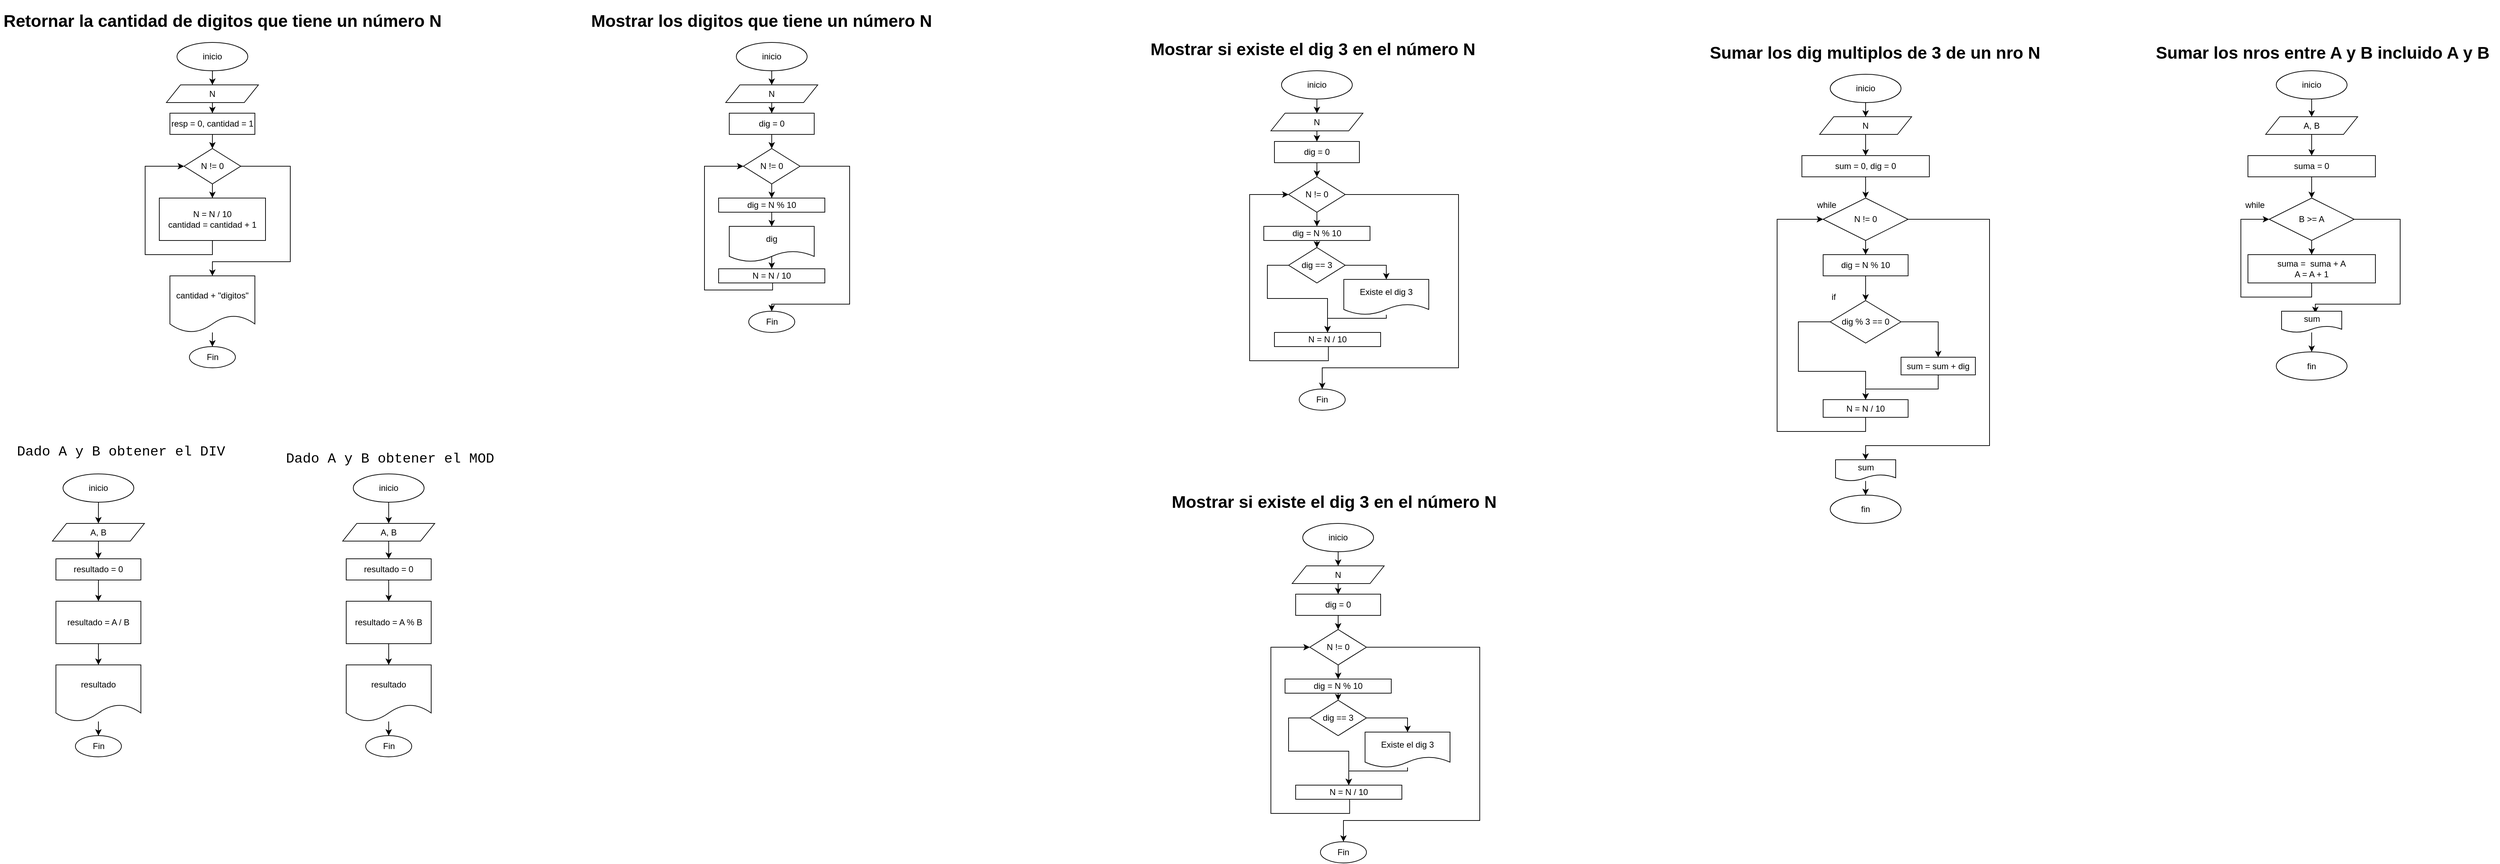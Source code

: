 <mxfile version="21.2.8" type="device">
  <diagram id="C5RBs43oDa-KdzZeNtuy" name="Page-1">
    <mxGraphModel dx="825" dy="472" grid="1" gridSize="10" guides="1" tooltips="1" connect="1" arrows="1" fold="1" page="1" pageScale="1" pageWidth="827" pageHeight="1169" math="0" shadow="0">
      <root>
        <mxCell id="WIyWlLk6GJQsqaUBKTNV-0" />
        <mxCell id="WIyWlLk6GJQsqaUBKTNV-1" parent="WIyWlLk6GJQsqaUBKTNV-0" />
        <mxCell id="mmg1BIXBUhttBEBEEIAe-1" value="&lt;h1&gt;Retornar la cantidad de digitos que tiene un número N&lt;/h1&gt;" style="text;html=1;strokeColor=none;fillColor=none;spacing=5;spacingTop=-20;whiteSpace=wrap;overflow=hidden;rounded=0;" parent="WIyWlLk6GJQsqaUBKTNV-1" vertex="1">
          <mxGeometry x="50" y="30" width="650" height="50" as="geometry" />
        </mxCell>
        <mxCell id="mmg1BIXBUhttBEBEEIAe-2" value="&lt;h1&gt;&lt;div style=&quot;background-color: rgb(255, 255, 255); font-family: Consolas, &amp;quot;Courier New&amp;quot;, monospace; font-weight: normal; font-size: 19.6px; line-height: 26px;&quot;&gt;Dado A y B obtener el DIV&lt;/div&gt;&lt;/h1&gt;" style="text;html=1;strokeColor=none;fillColor=none;spacing=5;spacingTop=-20;whiteSpace=wrap;overflow=hidden;rounded=0;" parent="WIyWlLk6GJQsqaUBKTNV-1" vertex="1">
          <mxGeometry x="69" y="640" width="310" height="40" as="geometry" />
        </mxCell>
        <mxCell id="mmg1BIXBUhttBEBEEIAe-3" value="&lt;h1&gt;&lt;div style=&quot;background-color: rgb(255, 255, 255); font-family: Consolas, &amp;quot;Courier New&amp;quot;, monospace; font-weight: normal; font-size: 19.6px; line-height: 26px;&quot;&gt;Dado A y B obtener el MOD&lt;/div&gt;&lt;/h1&gt;" style="text;html=1;strokeColor=none;fillColor=none;spacing=5;spacingTop=-20;whiteSpace=wrap;overflow=hidden;rounded=0;" parent="WIyWlLk6GJQsqaUBKTNV-1" vertex="1">
          <mxGeometry x="449" y="650" width="310" height="40" as="geometry" />
        </mxCell>
        <mxCell id="mmg1BIXBUhttBEBEEIAe-9" style="edgeStyle=orthogonalEdgeStyle;rounded=0;orthogonalLoop=1;jettySize=auto;html=1;entryX=0.5;entryY=0;entryDx=0;entryDy=0;" parent="WIyWlLk6GJQsqaUBKTNV-1" source="mmg1BIXBUhttBEBEEIAe-4" target="mmg1BIXBUhttBEBEEIAe-6" edge="1">
          <mxGeometry relative="1" as="geometry" />
        </mxCell>
        <mxCell id="mmg1BIXBUhttBEBEEIAe-4" value="inicio" style="ellipse;whiteSpace=wrap;html=1;" parent="WIyWlLk6GJQsqaUBKTNV-1" vertex="1">
          <mxGeometry x="139" y="690" width="100" height="40" as="geometry" />
        </mxCell>
        <mxCell id="mmg1BIXBUhttBEBEEIAe-10" style="edgeStyle=orthogonalEdgeStyle;rounded=0;orthogonalLoop=1;jettySize=auto;html=1;" parent="WIyWlLk6GJQsqaUBKTNV-1" source="mmg1BIXBUhttBEBEEIAe-5" target="mmg1BIXBUhttBEBEEIAe-7" edge="1">
          <mxGeometry relative="1" as="geometry" />
        </mxCell>
        <mxCell id="mmg1BIXBUhttBEBEEIAe-5" value="inicio" style="ellipse;whiteSpace=wrap;html=1;" parent="WIyWlLk6GJQsqaUBKTNV-1" vertex="1">
          <mxGeometry x="549" y="690" width="100" height="40" as="geometry" />
        </mxCell>
        <mxCell id="mmg1BIXBUhttBEBEEIAe-14" style="edgeStyle=orthogonalEdgeStyle;rounded=0;orthogonalLoop=1;jettySize=auto;html=1;" parent="WIyWlLk6GJQsqaUBKTNV-1" source="mmg1BIXBUhttBEBEEIAe-6" target="mmg1BIXBUhttBEBEEIAe-11" edge="1">
          <mxGeometry relative="1" as="geometry" />
        </mxCell>
        <mxCell id="mmg1BIXBUhttBEBEEIAe-6" value="A, B" style="shape=parallelogram;perimeter=parallelogramPerimeter;whiteSpace=wrap;html=1;fixedSize=1;" parent="WIyWlLk6GJQsqaUBKTNV-1" vertex="1">
          <mxGeometry x="124" y="760" width="130" height="25" as="geometry" />
        </mxCell>
        <mxCell id="mmg1BIXBUhttBEBEEIAe-20" style="edgeStyle=orthogonalEdgeStyle;rounded=0;orthogonalLoop=1;jettySize=auto;html=1;" parent="WIyWlLk6GJQsqaUBKTNV-1" source="mmg1BIXBUhttBEBEEIAe-7" target="mmg1BIXBUhttBEBEEIAe-12" edge="1">
          <mxGeometry relative="1" as="geometry" />
        </mxCell>
        <mxCell id="mmg1BIXBUhttBEBEEIAe-7" value="A, B" style="shape=parallelogram;perimeter=parallelogramPerimeter;whiteSpace=wrap;html=1;fixedSize=1;" parent="WIyWlLk6GJQsqaUBKTNV-1" vertex="1">
          <mxGeometry x="534" y="760" width="130" height="25" as="geometry" />
        </mxCell>
        <mxCell id="mmg1BIXBUhttBEBEEIAe-15" style="edgeStyle=orthogonalEdgeStyle;rounded=0;orthogonalLoop=1;jettySize=auto;html=1;entryX=0.5;entryY=0;entryDx=0;entryDy=0;" parent="WIyWlLk6GJQsqaUBKTNV-1" source="mmg1BIXBUhttBEBEEIAe-11" target="mmg1BIXBUhttBEBEEIAe-13" edge="1">
          <mxGeometry relative="1" as="geometry" />
        </mxCell>
        <mxCell id="mmg1BIXBUhttBEBEEIAe-11" value="resultado = 0" style="rounded=0;whiteSpace=wrap;html=1;" parent="WIyWlLk6GJQsqaUBKTNV-1" vertex="1">
          <mxGeometry x="129" y="810" width="120" height="30" as="geometry" />
        </mxCell>
        <mxCell id="mmg1BIXBUhttBEBEEIAe-22" style="edgeStyle=orthogonalEdgeStyle;rounded=0;orthogonalLoop=1;jettySize=auto;html=1;entryX=0.5;entryY=0;entryDx=0;entryDy=0;" parent="WIyWlLk6GJQsqaUBKTNV-1" source="mmg1BIXBUhttBEBEEIAe-12" target="mmg1BIXBUhttBEBEEIAe-18" edge="1">
          <mxGeometry relative="1" as="geometry" />
        </mxCell>
        <mxCell id="mmg1BIXBUhttBEBEEIAe-12" value="resultado = 0" style="rounded=0;whiteSpace=wrap;html=1;" parent="WIyWlLk6GJQsqaUBKTNV-1" vertex="1">
          <mxGeometry x="539" y="810" width="120" height="30" as="geometry" />
        </mxCell>
        <mxCell id="mmg1BIXBUhttBEBEEIAe-17" style="edgeStyle=orthogonalEdgeStyle;rounded=0;orthogonalLoop=1;jettySize=auto;html=1;entryX=0.5;entryY=0;entryDx=0;entryDy=0;" parent="WIyWlLk6GJQsqaUBKTNV-1" source="mmg1BIXBUhttBEBEEIAe-13" target="mmg1BIXBUhttBEBEEIAe-16" edge="1">
          <mxGeometry relative="1" as="geometry" />
        </mxCell>
        <mxCell id="mmg1BIXBUhttBEBEEIAe-13" value="resultado = A / B" style="rounded=0;whiteSpace=wrap;html=1;" parent="WIyWlLk6GJQsqaUBKTNV-1" vertex="1">
          <mxGeometry x="129" y="870" width="120" height="60" as="geometry" />
        </mxCell>
        <mxCell id="mmg1BIXBUhttBEBEEIAe-25" style="edgeStyle=orthogonalEdgeStyle;rounded=0;orthogonalLoop=1;jettySize=auto;html=1;" parent="WIyWlLk6GJQsqaUBKTNV-1" source="mmg1BIXBUhttBEBEEIAe-16" target="mmg1BIXBUhttBEBEEIAe-23" edge="1">
          <mxGeometry relative="1" as="geometry" />
        </mxCell>
        <mxCell id="mmg1BIXBUhttBEBEEIAe-16" value="resultado" style="shape=document;whiteSpace=wrap;html=1;boundedLbl=1;" parent="WIyWlLk6GJQsqaUBKTNV-1" vertex="1">
          <mxGeometry x="129" y="960" width="120" height="80" as="geometry" />
        </mxCell>
        <mxCell id="mmg1BIXBUhttBEBEEIAe-21" style="edgeStyle=orthogonalEdgeStyle;rounded=0;orthogonalLoop=1;jettySize=auto;html=1;entryX=0.5;entryY=0;entryDx=0;entryDy=0;" parent="WIyWlLk6GJQsqaUBKTNV-1" source="mmg1BIXBUhttBEBEEIAe-18" target="mmg1BIXBUhttBEBEEIAe-19" edge="1">
          <mxGeometry relative="1" as="geometry" />
        </mxCell>
        <mxCell id="mmg1BIXBUhttBEBEEIAe-18" value="resultado = A % B" style="rounded=0;whiteSpace=wrap;html=1;" parent="WIyWlLk6GJQsqaUBKTNV-1" vertex="1">
          <mxGeometry x="539" y="870" width="120" height="60" as="geometry" />
        </mxCell>
        <mxCell id="mmg1BIXBUhttBEBEEIAe-26" style="edgeStyle=orthogonalEdgeStyle;rounded=0;orthogonalLoop=1;jettySize=auto;html=1;" parent="WIyWlLk6GJQsqaUBKTNV-1" source="mmg1BIXBUhttBEBEEIAe-19" target="mmg1BIXBUhttBEBEEIAe-24" edge="1">
          <mxGeometry relative="1" as="geometry" />
        </mxCell>
        <mxCell id="mmg1BIXBUhttBEBEEIAe-19" value="resultado" style="shape=document;whiteSpace=wrap;html=1;boundedLbl=1;" parent="WIyWlLk6GJQsqaUBKTNV-1" vertex="1">
          <mxGeometry x="539" y="960" width="120" height="80" as="geometry" />
        </mxCell>
        <mxCell id="mmg1BIXBUhttBEBEEIAe-23" value="Fin" style="ellipse;whiteSpace=wrap;html=1;" parent="WIyWlLk6GJQsqaUBKTNV-1" vertex="1">
          <mxGeometry x="156.5" y="1060" width="65" height="30" as="geometry" />
        </mxCell>
        <mxCell id="mmg1BIXBUhttBEBEEIAe-24" value="Fin" style="ellipse;whiteSpace=wrap;html=1;" parent="WIyWlLk6GJQsqaUBKTNV-1" vertex="1">
          <mxGeometry x="566.5" y="1060" width="65" height="30" as="geometry" />
        </mxCell>
        <mxCell id="mmg1BIXBUhttBEBEEIAe-31" style="edgeStyle=orthogonalEdgeStyle;rounded=0;orthogonalLoop=1;jettySize=auto;html=1;entryX=0.5;entryY=0;entryDx=0;entryDy=0;" parent="WIyWlLk6GJQsqaUBKTNV-1" source="mmg1BIXBUhttBEBEEIAe-28" target="mmg1BIXBUhttBEBEEIAe-29" edge="1">
          <mxGeometry relative="1" as="geometry" />
        </mxCell>
        <mxCell id="mmg1BIXBUhttBEBEEIAe-28" value="inicio" style="ellipse;whiteSpace=wrap;html=1;" parent="WIyWlLk6GJQsqaUBKTNV-1" vertex="1">
          <mxGeometry x="300" y="80" width="100" height="40" as="geometry" />
        </mxCell>
        <mxCell id="mmg1BIXBUhttBEBEEIAe-32" style="edgeStyle=orthogonalEdgeStyle;rounded=0;orthogonalLoop=1;jettySize=auto;html=1;entryX=0.5;entryY=0;entryDx=0;entryDy=0;" parent="WIyWlLk6GJQsqaUBKTNV-1" source="mmg1BIXBUhttBEBEEIAe-29" target="mmg1BIXBUhttBEBEEIAe-30" edge="1">
          <mxGeometry relative="1" as="geometry" />
        </mxCell>
        <mxCell id="mmg1BIXBUhttBEBEEIAe-29" value="N" style="shape=parallelogram;perimeter=parallelogramPerimeter;whiteSpace=wrap;html=1;fixedSize=1;" parent="WIyWlLk6GJQsqaUBKTNV-1" vertex="1">
          <mxGeometry x="285" y="140" width="130" height="25" as="geometry" />
        </mxCell>
        <mxCell id="mmg1BIXBUhttBEBEEIAe-34" style="edgeStyle=orthogonalEdgeStyle;rounded=0;orthogonalLoop=1;jettySize=auto;html=1;entryX=0.5;entryY=0;entryDx=0;entryDy=0;" parent="WIyWlLk6GJQsqaUBKTNV-1" source="mmg1BIXBUhttBEBEEIAe-30" target="mmg1BIXBUhttBEBEEIAe-33" edge="1">
          <mxGeometry relative="1" as="geometry" />
        </mxCell>
        <mxCell id="mmg1BIXBUhttBEBEEIAe-30" value="resp = 0, cantidad = 1" style="rounded=0;whiteSpace=wrap;html=1;" parent="WIyWlLk6GJQsqaUBKTNV-1" vertex="1">
          <mxGeometry x="290" y="180" width="120" height="30" as="geometry" />
        </mxCell>
        <mxCell id="mmg1BIXBUhttBEBEEIAe-36" style="edgeStyle=orthogonalEdgeStyle;rounded=0;orthogonalLoop=1;jettySize=auto;html=1;entryX=0.5;entryY=0;entryDx=0;entryDy=0;" parent="WIyWlLk6GJQsqaUBKTNV-1" source="mmg1BIXBUhttBEBEEIAe-33" target="mmg1BIXBUhttBEBEEIAe-35" edge="1">
          <mxGeometry relative="1" as="geometry" />
        </mxCell>
        <mxCell id="mmg1BIXBUhttBEBEEIAe-38" style="edgeStyle=orthogonalEdgeStyle;rounded=0;orthogonalLoop=1;jettySize=auto;html=1;entryX=0.5;entryY=0;entryDx=0;entryDy=0;" parent="WIyWlLk6GJQsqaUBKTNV-1" source="mmg1BIXBUhttBEBEEIAe-33" target="mmg1BIXBUhttBEBEEIAe-39" edge="1">
          <mxGeometry relative="1" as="geometry">
            <mxPoint x="350" y="420" as="targetPoint" />
            <Array as="points">
              <mxPoint x="460" y="255" />
              <mxPoint x="460" y="390" />
              <mxPoint x="350" y="390" />
            </Array>
          </mxGeometry>
        </mxCell>
        <mxCell id="mmg1BIXBUhttBEBEEIAe-33" value="N != 0" style="rhombus;whiteSpace=wrap;html=1;" parent="WIyWlLk6GJQsqaUBKTNV-1" vertex="1">
          <mxGeometry x="310" y="230" width="80" height="50" as="geometry" />
        </mxCell>
        <mxCell id="mmg1BIXBUhttBEBEEIAe-37" style="edgeStyle=orthogonalEdgeStyle;rounded=0;orthogonalLoop=1;jettySize=auto;html=1;entryX=0;entryY=0.5;entryDx=0;entryDy=0;" parent="WIyWlLk6GJQsqaUBKTNV-1" source="mmg1BIXBUhttBEBEEIAe-35" target="mmg1BIXBUhttBEBEEIAe-33" edge="1">
          <mxGeometry relative="1" as="geometry">
            <Array as="points">
              <mxPoint x="350" y="380" />
              <mxPoint x="255" y="380" />
              <mxPoint x="255" y="255" />
            </Array>
          </mxGeometry>
        </mxCell>
        <mxCell id="mmg1BIXBUhttBEBEEIAe-35" value="N = N / 10&lt;br&gt;cantidad = cantidad + 1" style="rounded=0;whiteSpace=wrap;html=1;" parent="WIyWlLk6GJQsqaUBKTNV-1" vertex="1">
          <mxGeometry x="275" y="300" width="150" height="60" as="geometry" />
        </mxCell>
        <mxCell id="mmg1BIXBUhttBEBEEIAe-41" style="edgeStyle=orthogonalEdgeStyle;rounded=0;orthogonalLoop=1;jettySize=auto;html=1;" parent="WIyWlLk6GJQsqaUBKTNV-1" source="mmg1BIXBUhttBEBEEIAe-39" target="mmg1BIXBUhttBEBEEIAe-40" edge="1">
          <mxGeometry relative="1" as="geometry" />
        </mxCell>
        <mxCell id="mmg1BIXBUhttBEBEEIAe-39" value="cantidad + &quot;digitos&quot;" style="shape=document;whiteSpace=wrap;html=1;boundedLbl=1;" parent="WIyWlLk6GJQsqaUBKTNV-1" vertex="1">
          <mxGeometry x="290" y="410" width="120" height="80" as="geometry" />
        </mxCell>
        <mxCell id="mmg1BIXBUhttBEBEEIAe-40" value="Fin" style="ellipse;whiteSpace=wrap;html=1;" parent="WIyWlLk6GJQsqaUBKTNV-1" vertex="1">
          <mxGeometry x="317.5" y="510" width="65" height="30" as="geometry" />
        </mxCell>
        <mxCell id="mmg1BIXBUhttBEBEEIAe-42" value="&lt;h1&gt;Mostrar los digitos que tiene un número N&lt;/h1&gt;" style="text;html=1;strokeColor=none;fillColor=none;spacing=5;spacingTop=-20;whiteSpace=wrap;overflow=hidden;rounded=0;" parent="WIyWlLk6GJQsqaUBKTNV-1" vertex="1">
          <mxGeometry x="880" y="30" width="510" height="50" as="geometry" />
        </mxCell>
        <mxCell id="mmg1BIXBUhttBEBEEIAe-43" style="edgeStyle=orthogonalEdgeStyle;rounded=0;orthogonalLoop=1;jettySize=auto;html=1;entryX=0.5;entryY=0;entryDx=0;entryDy=0;" parent="WIyWlLk6GJQsqaUBKTNV-1" source="mmg1BIXBUhttBEBEEIAe-44" target="mmg1BIXBUhttBEBEEIAe-46" edge="1">
          <mxGeometry relative="1" as="geometry" />
        </mxCell>
        <mxCell id="mmg1BIXBUhttBEBEEIAe-44" value="inicio" style="ellipse;whiteSpace=wrap;html=1;" parent="WIyWlLk6GJQsqaUBKTNV-1" vertex="1">
          <mxGeometry x="1090" y="80" width="100" height="40" as="geometry" />
        </mxCell>
        <mxCell id="mmg1BIXBUhttBEBEEIAe-45" style="edgeStyle=orthogonalEdgeStyle;rounded=0;orthogonalLoop=1;jettySize=auto;html=1;entryX=0.5;entryY=0;entryDx=0;entryDy=0;" parent="WIyWlLk6GJQsqaUBKTNV-1" source="mmg1BIXBUhttBEBEEIAe-46" target="mmg1BIXBUhttBEBEEIAe-48" edge="1">
          <mxGeometry relative="1" as="geometry" />
        </mxCell>
        <mxCell id="mmg1BIXBUhttBEBEEIAe-46" value="N" style="shape=parallelogram;perimeter=parallelogramPerimeter;whiteSpace=wrap;html=1;fixedSize=1;" parent="WIyWlLk6GJQsqaUBKTNV-1" vertex="1">
          <mxGeometry x="1075" y="140" width="130" height="25" as="geometry" />
        </mxCell>
        <mxCell id="mmg1BIXBUhttBEBEEIAe-47" style="edgeStyle=orthogonalEdgeStyle;rounded=0;orthogonalLoop=1;jettySize=auto;html=1;entryX=0.5;entryY=0;entryDx=0;entryDy=0;" parent="WIyWlLk6GJQsqaUBKTNV-1" source="mmg1BIXBUhttBEBEEIAe-48" target="mmg1BIXBUhttBEBEEIAe-51" edge="1">
          <mxGeometry relative="1" as="geometry" />
        </mxCell>
        <mxCell id="mmg1BIXBUhttBEBEEIAe-48" value="dig = 0" style="rounded=0;whiteSpace=wrap;html=1;" parent="WIyWlLk6GJQsqaUBKTNV-1" vertex="1">
          <mxGeometry x="1080" y="180" width="120" height="30" as="geometry" />
        </mxCell>
        <mxCell id="mmg1BIXBUhttBEBEEIAe-49" style="edgeStyle=orthogonalEdgeStyle;rounded=0;orthogonalLoop=1;jettySize=auto;html=1;entryX=0.5;entryY=0;entryDx=0;entryDy=0;" parent="WIyWlLk6GJQsqaUBKTNV-1" source="mmg1BIXBUhttBEBEEIAe-51" target="mmg1BIXBUhttBEBEEIAe-53" edge="1">
          <mxGeometry relative="1" as="geometry" />
        </mxCell>
        <mxCell id="mmg1BIXBUhttBEBEEIAe-50" style="edgeStyle=orthogonalEdgeStyle;rounded=0;orthogonalLoop=1;jettySize=auto;html=1;entryX=0.5;entryY=0;entryDx=0;entryDy=0;exitX=1;exitY=0.5;exitDx=0;exitDy=0;" parent="WIyWlLk6GJQsqaUBKTNV-1" source="mmg1BIXBUhttBEBEEIAe-51" target="mmg1BIXBUhttBEBEEIAe-56" edge="1">
          <mxGeometry relative="1" as="geometry">
            <mxPoint x="1140" y="420" as="targetPoint" />
            <Array as="points">
              <mxPoint x="1250" y="255" />
              <mxPoint x="1250" y="450" />
              <mxPoint x="1140" y="450" />
              <mxPoint x="1140" y="460" />
            </Array>
          </mxGeometry>
        </mxCell>
        <mxCell id="mmg1BIXBUhttBEBEEIAe-51" value="N != 0" style="rhombus;whiteSpace=wrap;html=1;" parent="WIyWlLk6GJQsqaUBKTNV-1" vertex="1">
          <mxGeometry x="1100" y="230" width="80" height="50" as="geometry" />
        </mxCell>
        <mxCell id="mmg1BIXBUhttBEBEEIAe-52" style="edgeStyle=orthogonalEdgeStyle;rounded=0;orthogonalLoop=1;jettySize=auto;html=1;entryX=0;entryY=0.5;entryDx=0;entryDy=0;exitX=0.508;exitY=0.835;exitDx=0;exitDy=0;exitPerimeter=0;" parent="WIyWlLk6GJQsqaUBKTNV-1" source="mmg1BIXBUhttBEBEEIAe-59" target="mmg1BIXBUhttBEBEEIAe-51" edge="1">
          <mxGeometry relative="1" as="geometry">
            <Array as="points">
              <mxPoint x="1141" y="430" />
              <mxPoint x="1045" y="430" />
              <mxPoint x="1045" y="255" />
            </Array>
          </mxGeometry>
        </mxCell>
        <mxCell id="mmg1BIXBUhttBEBEEIAe-58" style="edgeStyle=orthogonalEdgeStyle;rounded=0;orthogonalLoop=1;jettySize=auto;html=1;entryX=0.5;entryY=0;entryDx=0;entryDy=0;" parent="WIyWlLk6GJQsqaUBKTNV-1" source="mmg1BIXBUhttBEBEEIAe-53" target="mmg1BIXBUhttBEBEEIAe-55" edge="1">
          <mxGeometry relative="1" as="geometry" />
        </mxCell>
        <mxCell id="mmg1BIXBUhttBEBEEIAe-53" value="dig = N % 10" style="rounded=0;whiteSpace=wrap;html=1;" parent="WIyWlLk6GJQsqaUBKTNV-1" vertex="1">
          <mxGeometry x="1065" y="300" width="150" height="20" as="geometry" />
        </mxCell>
        <mxCell id="mmg1BIXBUhttBEBEEIAe-56" value="Fin" style="ellipse;whiteSpace=wrap;html=1;" parent="WIyWlLk6GJQsqaUBKTNV-1" vertex="1">
          <mxGeometry x="1107.5" y="460" width="65" height="30" as="geometry" />
        </mxCell>
        <mxCell id="mmg1BIXBUhttBEBEEIAe-61" style="edgeStyle=orthogonalEdgeStyle;rounded=0;orthogonalLoop=1;jettySize=auto;html=1;" parent="WIyWlLk6GJQsqaUBKTNV-1" source="mmg1BIXBUhttBEBEEIAe-55" target="mmg1BIXBUhttBEBEEIAe-59" edge="1">
          <mxGeometry relative="1" as="geometry" />
        </mxCell>
        <mxCell id="mmg1BIXBUhttBEBEEIAe-55" value="dig" style="shape=document;whiteSpace=wrap;html=1;boundedLbl=1;" parent="WIyWlLk6GJQsqaUBKTNV-1" vertex="1">
          <mxGeometry x="1080" y="340" width="120" height="50" as="geometry" />
        </mxCell>
        <mxCell id="mmg1BIXBUhttBEBEEIAe-59" value="N = N / 10" style="rounded=0;whiteSpace=wrap;html=1;" parent="WIyWlLk6GJQsqaUBKTNV-1" vertex="1">
          <mxGeometry x="1065" y="400" width="150" height="20" as="geometry" />
        </mxCell>
        <mxCell id="mmg1BIXBUhttBEBEEIAe-62" value="&lt;h1&gt;Mostrar si existe el dig 3 en el número N&lt;/h1&gt;" style="text;html=1;strokeColor=none;fillColor=none;spacing=5;spacingTop=-20;whiteSpace=wrap;overflow=hidden;rounded=0;" parent="WIyWlLk6GJQsqaUBKTNV-1" vertex="1">
          <mxGeometry x="1670" y="70" width="510" height="50" as="geometry" />
        </mxCell>
        <mxCell id="mmg1BIXBUhttBEBEEIAe-63" style="edgeStyle=orthogonalEdgeStyle;rounded=0;orthogonalLoop=1;jettySize=auto;html=1;entryX=0.5;entryY=0;entryDx=0;entryDy=0;" parent="WIyWlLk6GJQsqaUBKTNV-1" source="mmg1BIXBUhttBEBEEIAe-64" target="mmg1BIXBUhttBEBEEIAe-66" edge="1">
          <mxGeometry relative="1" as="geometry" />
        </mxCell>
        <mxCell id="mmg1BIXBUhttBEBEEIAe-64" value="inicio" style="ellipse;whiteSpace=wrap;html=1;" parent="WIyWlLk6GJQsqaUBKTNV-1" vertex="1">
          <mxGeometry x="1860" y="120" width="100" height="40" as="geometry" />
        </mxCell>
        <mxCell id="mmg1BIXBUhttBEBEEIAe-65" style="edgeStyle=orthogonalEdgeStyle;rounded=0;orthogonalLoop=1;jettySize=auto;html=1;entryX=0.5;entryY=0;entryDx=0;entryDy=0;" parent="WIyWlLk6GJQsqaUBKTNV-1" source="mmg1BIXBUhttBEBEEIAe-66" target="mmg1BIXBUhttBEBEEIAe-68" edge="1">
          <mxGeometry relative="1" as="geometry" />
        </mxCell>
        <mxCell id="mmg1BIXBUhttBEBEEIAe-66" value="N" style="shape=parallelogram;perimeter=parallelogramPerimeter;whiteSpace=wrap;html=1;fixedSize=1;" parent="WIyWlLk6GJQsqaUBKTNV-1" vertex="1">
          <mxGeometry x="1845" y="180" width="130" height="25" as="geometry" />
        </mxCell>
        <mxCell id="mmg1BIXBUhttBEBEEIAe-67" style="edgeStyle=orthogonalEdgeStyle;rounded=0;orthogonalLoop=1;jettySize=auto;html=1;entryX=0.5;entryY=0;entryDx=0;entryDy=0;" parent="WIyWlLk6GJQsqaUBKTNV-1" source="mmg1BIXBUhttBEBEEIAe-68" target="mmg1BIXBUhttBEBEEIAe-71" edge="1">
          <mxGeometry relative="1" as="geometry" />
        </mxCell>
        <mxCell id="mmg1BIXBUhttBEBEEIAe-68" value="dig = 0" style="rounded=0;whiteSpace=wrap;html=1;" parent="WIyWlLk6GJQsqaUBKTNV-1" vertex="1">
          <mxGeometry x="1850" y="220" width="120" height="30" as="geometry" />
        </mxCell>
        <mxCell id="mmg1BIXBUhttBEBEEIAe-69" style="edgeStyle=orthogonalEdgeStyle;rounded=0;orthogonalLoop=1;jettySize=auto;html=1;entryX=0.5;entryY=0;entryDx=0;entryDy=0;" parent="WIyWlLk6GJQsqaUBKTNV-1" source="mmg1BIXBUhttBEBEEIAe-71" target="mmg1BIXBUhttBEBEEIAe-74" edge="1">
          <mxGeometry relative="1" as="geometry" />
        </mxCell>
        <mxCell id="mmg1BIXBUhttBEBEEIAe-70" style="edgeStyle=orthogonalEdgeStyle;rounded=0;orthogonalLoop=1;jettySize=auto;html=1;entryX=0.5;entryY=0;entryDx=0;entryDy=0;exitX=1;exitY=0.5;exitDx=0;exitDy=0;" parent="WIyWlLk6GJQsqaUBKTNV-1" source="mmg1BIXBUhttBEBEEIAe-71" target="mmg1BIXBUhttBEBEEIAe-75" edge="1">
          <mxGeometry relative="1" as="geometry">
            <mxPoint x="1910" y="460" as="targetPoint" />
            <Array as="points">
              <mxPoint x="2110" y="295" />
              <mxPoint x="2110" y="540" />
              <mxPoint x="1918" y="540" />
            </Array>
          </mxGeometry>
        </mxCell>
        <mxCell id="mmg1BIXBUhttBEBEEIAe-71" value="N != 0" style="rhombus;whiteSpace=wrap;html=1;" parent="WIyWlLk6GJQsqaUBKTNV-1" vertex="1">
          <mxGeometry x="1870" y="270" width="80" height="50" as="geometry" />
        </mxCell>
        <mxCell id="mmg1BIXBUhttBEBEEIAe-72" style="edgeStyle=orthogonalEdgeStyle;rounded=0;orthogonalLoop=1;jettySize=auto;html=1;entryX=0;entryY=0.5;entryDx=0;entryDy=0;exitX=0.508;exitY=0.835;exitDx=0;exitDy=0;exitPerimeter=0;" parent="WIyWlLk6GJQsqaUBKTNV-1" source="mmg1BIXBUhttBEBEEIAe-78" target="mmg1BIXBUhttBEBEEIAe-71" edge="1">
          <mxGeometry relative="1" as="geometry">
            <Array as="points">
              <mxPoint x="1926" y="530" />
              <mxPoint x="1815" y="530" />
              <mxPoint x="1815" y="295" />
            </Array>
          </mxGeometry>
        </mxCell>
        <mxCell id="mmg1BIXBUhttBEBEEIAe-83" style="edgeStyle=orthogonalEdgeStyle;rounded=0;orthogonalLoop=1;jettySize=auto;html=1;" parent="WIyWlLk6GJQsqaUBKTNV-1" source="mmg1BIXBUhttBEBEEIAe-74" target="mmg1BIXBUhttBEBEEIAe-79" edge="1">
          <mxGeometry relative="1" as="geometry" />
        </mxCell>
        <mxCell id="mmg1BIXBUhttBEBEEIAe-74" value="dig = N % 10" style="rounded=0;whiteSpace=wrap;html=1;" parent="WIyWlLk6GJQsqaUBKTNV-1" vertex="1">
          <mxGeometry x="1835" y="340" width="150" height="20" as="geometry" />
        </mxCell>
        <mxCell id="mmg1BIXBUhttBEBEEIAe-75" value="Fin" style="ellipse;whiteSpace=wrap;html=1;" parent="WIyWlLk6GJQsqaUBKTNV-1" vertex="1">
          <mxGeometry x="1885" y="570" width="65" height="30" as="geometry" />
        </mxCell>
        <mxCell id="mmg1BIXBUhttBEBEEIAe-82" style="edgeStyle=orthogonalEdgeStyle;rounded=0;orthogonalLoop=1;jettySize=auto;html=1;entryX=0.5;entryY=0;entryDx=0;entryDy=0;" parent="WIyWlLk6GJQsqaUBKTNV-1" source="mmg1BIXBUhttBEBEEIAe-77" target="mmg1BIXBUhttBEBEEIAe-78" edge="1">
          <mxGeometry relative="1" as="geometry">
            <Array as="points">
              <mxPoint x="2008" y="470" />
              <mxPoint x="1925" y="470" />
            </Array>
          </mxGeometry>
        </mxCell>
        <mxCell id="mmg1BIXBUhttBEBEEIAe-77" value="Existe el dig 3" style="shape=document;whiteSpace=wrap;html=1;boundedLbl=1;" parent="WIyWlLk6GJQsqaUBKTNV-1" vertex="1">
          <mxGeometry x="1948" y="415" width="120" height="50" as="geometry" />
        </mxCell>
        <mxCell id="mmg1BIXBUhttBEBEEIAe-78" value="N = N / 10" style="rounded=0;whiteSpace=wrap;html=1;" parent="WIyWlLk6GJQsqaUBKTNV-1" vertex="1">
          <mxGeometry x="1850" y="490" width="150" height="20" as="geometry" />
        </mxCell>
        <mxCell id="mmg1BIXBUhttBEBEEIAe-80" style="edgeStyle=orthogonalEdgeStyle;rounded=0;orthogonalLoop=1;jettySize=auto;html=1;entryX=0.5;entryY=0;entryDx=0;entryDy=0;" parent="WIyWlLk6GJQsqaUBKTNV-1" source="mmg1BIXBUhttBEBEEIAe-79" target="mmg1BIXBUhttBEBEEIAe-77" edge="1">
          <mxGeometry relative="1" as="geometry">
            <mxPoint x="1990" y="430" as="targetPoint" />
            <Array as="points">
              <mxPoint x="2008" y="395" />
            </Array>
          </mxGeometry>
        </mxCell>
        <mxCell id="mmg1BIXBUhttBEBEEIAe-81" style="edgeStyle=orthogonalEdgeStyle;rounded=0;orthogonalLoop=1;jettySize=auto;html=1;entryX=0.5;entryY=0;entryDx=0;entryDy=0;" parent="WIyWlLk6GJQsqaUBKTNV-1" source="mmg1BIXBUhttBEBEEIAe-79" target="mmg1BIXBUhttBEBEEIAe-78" edge="1">
          <mxGeometry relative="1" as="geometry">
            <Array as="points">
              <mxPoint x="1840" y="395" />
              <mxPoint x="1840" y="442" />
              <mxPoint x="1925" y="442" />
            </Array>
          </mxGeometry>
        </mxCell>
        <mxCell id="mmg1BIXBUhttBEBEEIAe-79" value="dig == 3" style="rhombus;whiteSpace=wrap;html=1;" parent="WIyWlLk6GJQsqaUBKTNV-1" vertex="1">
          <mxGeometry x="1870" y="370" width="80" height="50" as="geometry" />
        </mxCell>
        <mxCell id="-9q6YZgamufEiggggLQV-0" value="&lt;h1&gt;Mostrar si existe el dig 3 en el número N&lt;/h1&gt;" style="text;html=1;strokeColor=none;fillColor=none;spacing=5;spacingTop=-20;whiteSpace=wrap;overflow=hidden;rounded=0;" parent="WIyWlLk6GJQsqaUBKTNV-1" vertex="1">
          <mxGeometry x="1700" y="710" width="510" height="50" as="geometry" />
        </mxCell>
        <mxCell id="-9q6YZgamufEiggggLQV-1" style="edgeStyle=orthogonalEdgeStyle;rounded=0;orthogonalLoop=1;jettySize=auto;html=1;entryX=0.5;entryY=0;entryDx=0;entryDy=0;" parent="WIyWlLk6GJQsqaUBKTNV-1" source="-9q6YZgamufEiggggLQV-2" target="-9q6YZgamufEiggggLQV-4" edge="1">
          <mxGeometry relative="1" as="geometry" />
        </mxCell>
        <mxCell id="-9q6YZgamufEiggggLQV-2" value="inicio" style="ellipse;whiteSpace=wrap;html=1;" parent="WIyWlLk6GJQsqaUBKTNV-1" vertex="1">
          <mxGeometry x="1890" y="760" width="100" height="40" as="geometry" />
        </mxCell>
        <mxCell id="-9q6YZgamufEiggggLQV-3" style="edgeStyle=orthogonalEdgeStyle;rounded=0;orthogonalLoop=1;jettySize=auto;html=1;entryX=0.5;entryY=0;entryDx=0;entryDy=0;" parent="WIyWlLk6GJQsqaUBKTNV-1" source="-9q6YZgamufEiggggLQV-4" target="-9q6YZgamufEiggggLQV-6" edge="1">
          <mxGeometry relative="1" as="geometry" />
        </mxCell>
        <mxCell id="-9q6YZgamufEiggggLQV-4" value="N" style="shape=parallelogram;perimeter=parallelogramPerimeter;whiteSpace=wrap;html=1;fixedSize=1;" parent="WIyWlLk6GJQsqaUBKTNV-1" vertex="1">
          <mxGeometry x="1875" y="820" width="130" height="25" as="geometry" />
        </mxCell>
        <mxCell id="-9q6YZgamufEiggggLQV-5" style="edgeStyle=orthogonalEdgeStyle;rounded=0;orthogonalLoop=1;jettySize=auto;html=1;entryX=0.5;entryY=0;entryDx=0;entryDy=0;" parent="WIyWlLk6GJQsqaUBKTNV-1" source="-9q6YZgamufEiggggLQV-6" target="-9q6YZgamufEiggggLQV-9" edge="1">
          <mxGeometry relative="1" as="geometry" />
        </mxCell>
        <mxCell id="-9q6YZgamufEiggggLQV-6" value="dig = 0" style="rounded=0;whiteSpace=wrap;html=1;" parent="WIyWlLk6GJQsqaUBKTNV-1" vertex="1">
          <mxGeometry x="1880" y="860" width="120" height="30" as="geometry" />
        </mxCell>
        <mxCell id="-9q6YZgamufEiggggLQV-7" style="edgeStyle=orthogonalEdgeStyle;rounded=0;orthogonalLoop=1;jettySize=auto;html=1;entryX=0.5;entryY=0;entryDx=0;entryDy=0;" parent="WIyWlLk6GJQsqaUBKTNV-1" source="-9q6YZgamufEiggggLQV-9" target="-9q6YZgamufEiggggLQV-12" edge="1">
          <mxGeometry relative="1" as="geometry" />
        </mxCell>
        <mxCell id="-9q6YZgamufEiggggLQV-8" style="edgeStyle=orthogonalEdgeStyle;rounded=0;orthogonalLoop=1;jettySize=auto;html=1;entryX=0.5;entryY=0;entryDx=0;entryDy=0;exitX=1;exitY=0.5;exitDx=0;exitDy=0;" parent="WIyWlLk6GJQsqaUBKTNV-1" source="-9q6YZgamufEiggggLQV-9" target="-9q6YZgamufEiggggLQV-13" edge="1">
          <mxGeometry relative="1" as="geometry">
            <mxPoint x="1940" y="1100" as="targetPoint" />
            <Array as="points">
              <mxPoint x="2140" y="935" />
              <mxPoint x="2140" y="1180" />
              <mxPoint x="1948" y="1180" />
            </Array>
          </mxGeometry>
        </mxCell>
        <mxCell id="-9q6YZgamufEiggggLQV-9" value="N != 0" style="rhombus;whiteSpace=wrap;html=1;" parent="WIyWlLk6GJQsqaUBKTNV-1" vertex="1">
          <mxGeometry x="1900" y="910" width="80" height="50" as="geometry" />
        </mxCell>
        <mxCell id="-9q6YZgamufEiggggLQV-10" style="edgeStyle=orthogonalEdgeStyle;rounded=0;orthogonalLoop=1;jettySize=auto;html=1;entryX=0;entryY=0.5;entryDx=0;entryDy=0;exitX=0.508;exitY=0.835;exitDx=0;exitDy=0;exitPerimeter=0;" parent="WIyWlLk6GJQsqaUBKTNV-1" source="-9q6YZgamufEiggggLQV-16" target="-9q6YZgamufEiggggLQV-9" edge="1">
          <mxGeometry relative="1" as="geometry">
            <Array as="points">
              <mxPoint x="1956" y="1170" />
              <mxPoint x="1845" y="1170" />
              <mxPoint x="1845" y="935" />
            </Array>
          </mxGeometry>
        </mxCell>
        <mxCell id="-9q6YZgamufEiggggLQV-11" style="edgeStyle=orthogonalEdgeStyle;rounded=0;orthogonalLoop=1;jettySize=auto;html=1;" parent="WIyWlLk6GJQsqaUBKTNV-1" source="-9q6YZgamufEiggggLQV-12" target="-9q6YZgamufEiggggLQV-19" edge="1">
          <mxGeometry relative="1" as="geometry" />
        </mxCell>
        <mxCell id="-9q6YZgamufEiggggLQV-12" value="dig = N % 10" style="rounded=0;whiteSpace=wrap;html=1;" parent="WIyWlLk6GJQsqaUBKTNV-1" vertex="1">
          <mxGeometry x="1865" y="980" width="150" height="20" as="geometry" />
        </mxCell>
        <mxCell id="-9q6YZgamufEiggggLQV-13" value="Fin" style="ellipse;whiteSpace=wrap;html=1;" parent="WIyWlLk6GJQsqaUBKTNV-1" vertex="1">
          <mxGeometry x="1915" y="1210" width="65" height="30" as="geometry" />
        </mxCell>
        <mxCell id="-9q6YZgamufEiggggLQV-14" style="edgeStyle=orthogonalEdgeStyle;rounded=0;orthogonalLoop=1;jettySize=auto;html=1;entryX=0.5;entryY=0;entryDx=0;entryDy=0;" parent="WIyWlLk6GJQsqaUBKTNV-1" source="-9q6YZgamufEiggggLQV-15" target="-9q6YZgamufEiggggLQV-16" edge="1">
          <mxGeometry relative="1" as="geometry">
            <Array as="points">
              <mxPoint x="2038" y="1110" />
              <mxPoint x="1955" y="1110" />
            </Array>
          </mxGeometry>
        </mxCell>
        <mxCell id="-9q6YZgamufEiggggLQV-15" value="Existe el dig 3" style="shape=document;whiteSpace=wrap;html=1;boundedLbl=1;" parent="WIyWlLk6GJQsqaUBKTNV-1" vertex="1">
          <mxGeometry x="1978" y="1055" width="120" height="50" as="geometry" />
        </mxCell>
        <mxCell id="-9q6YZgamufEiggggLQV-16" value="N = N / 10" style="rounded=0;whiteSpace=wrap;html=1;" parent="WIyWlLk6GJQsqaUBKTNV-1" vertex="1">
          <mxGeometry x="1880" y="1130" width="150" height="20" as="geometry" />
        </mxCell>
        <mxCell id="-9q6YZgamufEiggggLQV-17" style="edgeStyle=orthogonalEdgeStyle;rounded=0;orthogonalLoop=1;jettySize=auto;html=1;entryX=0.5;entryY=0;entryDx=0;entryDy=0;" parent="WIyWlLk6GJQsqaUBKTNV-1" source="-9q6YZgamufEiggggLQV-19" target="-9q6YZgamufEiggggLQV-15" edge="1">
          <mxGeometry relative="1" as="geometry">
            <mxPoint x="2020" y="1070" as="targetPoint" />
            <Array as="points">
              <mxPoint x="2038" y="1035" />
            </Array>
          </mxGeometry>
        </mxCell>
        <mxCell id="-9q6YZgamufEiggggLQV-18" style="edgeStyle=orthogonalEdgeStyle;rounded=0;orthogonalLoop=1;jettySize=auto;html=1;entryX=0.5;entryY=0;entryDx=0;entryDy=0;" parent="WIyWlLk6GJQsqaUBKTNV-1" source="-9q6YZgamufEiggggLQV-19" target="-9q6YZgamufEiggggLQV-16" edge="1">
          <mxGeometry relative="1" as="geometry">
            <Array as="points">
              <mxPoint x="1870" y="1035" />
              <mxPoint x="1870" y="1082" />
              <mxPoint x="1955" y="1082" />
            </Array>
          </mxGeometry>
        </mxCell>
        <mxCell id="-9q6YZgamufEiggggLQV-19" value="dig == 3" style="rhombus;whiteSpace=wrap;html=1;" parent="WIyWlLk6GJQsqaUBKTNV-1" vertex="1">
          <mxGeometry x="1900" y="1010" width="80" height="50" as="geometry" />
        </mxCell>
        <mxCell id="pToJInJnxCc1Xp67Dity-0" value="&lt;h1&gt;Sumar los dig multiplos de 3 de un nro N&lt;/h1&gt;" style="text;html=1;strokeColor=none;fillColor=none;spacing=5;spacingTop=-20;whiteSpace=wrap;overflow=hidden;rounded=0;" vertex="1" parent="WIyWlLk6GJQsqaUBKTNV-1">
          <mxGeometry x="2460" y="75" width="510" height="50" as="geometry" />
        </mxCell>
        <mxCell id="pToJInJnxCc1Xp67Dity-21" style="edgeStyle=orthogonalEdgeStyle;rounded=0;orthogonalLoop=1;jettySize=auto;html=1;entryX=0.5;entryY=0;entryDx=0;entryDy=0;" edge="1" parent="WIyWlLk6GJQsqaUBKTNV-1" source="pToJInJnxCc1Xp67Dity-1" target="pToJInJnxCc1Xp67Dity-2">
          <mxGeometry relative="1" as="geometry" />
        </mxCell>
        <mxCell id="pToJInJnxCc1Xp67Dity-1" value="inicio" style="ellipse;whiteSpace=wrap;html=1;" vertex="1" parent="WIyWlLk6GJQsqaUBKTNV-1">
          <mxGeometry x="2635" y="125" width="100" height="40" as="geometry" />
        </mxCell>
        <mxCell id="pToJInJnxCc1Xp67Dity-19" style="edgeStyle=orthogonalEdgeStyle;rounded=0;orthogonalLoop=1;jettySize=auto;html=1;entryX=0.5;entryY=0;entryDx=0;entryDy=0;" edge="1" parent="WIyWlLk6GJQsqaUBKTNV-1" source="pToJInJnxCc1Xp67Dity-2" target="pToJInJnxCc1Xp67Dity-3">
          <mxGeometry relative="1" as="geometry" />
        </mxCell>
        <mxCell id="pToJInJnxCc1Xp67Dity-2" value="N" style="shape=parallelogram;perimeter=parallelogramPerimeter;whiteSpace=wrap;html=1;fixedSize=1;" vertex="1" parent="WIyWlLk6GJQsqaUBKTNV-1">
          <mxGeometry x="2620" y="185" width="130" height="25" as="geometry" />
        </mxCell>
        <mxCell id="pToJInJnxCc1Xp67Dity-20" style="edgeStyle=orthogonalEdgeStyle;rounded=0;orthogonalLoop=1;jettySize=auto;html=1;" edge="1" parent="WIyWlLk6GJQsqaUBKTNV-1" source="pToJInJnxCc1Xp67Dity-3" target="pToJInJnxCc1Xp67Dity-4">
          <mxGeometry relative="1" as="geometry" />
        </mxCell>
        <mxCell id="pToJInJnxCc1Xp67Dity-3" value="sum = 0, dig = 0" style="rounded=0;whiteSpace=wrap;html=1;" vertex="1" parent="WIyWlLk6GJQsqaUBKTNV-1">
          <mxGeometry x="2595" y="240" width="180" height="30" as="geometry" />
        </mxCell>
        <mxCell id="pToJInJnxCc1Xp67Dity-15" style="edgeStyle=orthogonalEdgeStyle;rounded=0;orthogonalLoop=1;jettySize=auto;html=1;entryX=0.5;entryY=0;entryDx=0;entryDy=0;" edge="1" parent="WIyWlLk6GJQsqaUBKTNV-1" source="pToJInJnxCc1Xp67Dity-4" target="pToJInJnxCc1Xp67Dity-6">
          <mxGeometry relative="1" as="geometry" />
        </mxCell>
        <mxCell id="pToJInJnxCc1Xp67Dity-17" style="edgeStyle=orthogonalEdgeStyle;rounded=0;orthogonalLoop=1;jettySize=auto;html=1;entryX=0.5;entryY=0;entryDx=0;entryDy=0;exitX=1;exitY=0.5;exitDx=0;exitDy=0;" edge="1" parent="WIyWlLk6GJQsqaUBKTNV-1" source="pToJInJnxCc1Xp67Dity-4" target="pToJInJnxCc1Xp67Dity-18">
          <mxGeometry relative="1" as="geometry">
            <mxPoint x="2685" y="671.143" as="targetPoint" />
            <Array as="points">
              <mxPoint x="2860" y="330" />
              <mxPoint x="2860" y="650" />
              <mxPoint x="2685" y="650" />
            </Array>
          </mxGeometry>
        </mxCell>
        <mxCell id="pToJInJnxCc1Xp67Dity-4" value="N != 0" style="rhombus;whiteSpace=wrap;html=1;" vertex="1" parent="WIyWlLk6GJQsqaUBKTNV-1">
          <mxGeometry x="2625" y="300" width="120" height="60" as="geometry" />
        </mxCell>
        <mxCell id="pToJInJnxCc1Xp67Dity-5" value="while" style="text;html=1;strokeColor=none;fillColor=none;align=center;verticalAlign=middle;whiteSpace=wrap;rounded=0;" vertex="1" parent="WIyWlLk6GJQsqaUBKTNV-1">
          <mxGeometry x="2600" y="295" width="60" height="30" as="geometry" />
        </mxCell>
        <mxCell id="pToJInJnxCc1Xp67Dity-14" style="edgeStyle=orthogonalEdgeStyle;rounded=0;orthogonalLoop=1;jettySize=auto;html=1;entryX=0.5;entryY=0;entryDx=0;entryDy=0;" edge="1" parent="WIyWlLk6GJQsqaUBKTNV-1" source="pToJInJnxCc1Xp67Dity-6" target="pToJInJnxCc1Xp67Dity-7">
          <mxGeometry relative="1" as="geometry" />
        </mxCell>
        <mxCell id="pToJInJnxCc1Xp67Dity-6" value="dig = N % 10" style="rounded=0;whiteSpace=wrap;html=1;" vertex="1" parent="WIyWlLk6GJQsqaUBKTNV-1">
          <mxGeometry x="2625" y="380" width="120" height="30" as="geometry" />
        </mxCell>
        <mxCell id="pToJInJnxCc1Xp67Dity-11" style="edgeStyle=orthogonalEdgeStyle;rounded=0;orthogonalLoop=1;jettySize=auto;html=1;entryX=0.5;entryY=0;entryDx=0;entryDy=0;exitX=0;exitY=0.5;exitDx=0;exitDy=0;" edge="1" parent="WIyWlLk6GJQsqaUBKTNV-1" source="pToJInJnxCc1Xp67Dity-7" target="pToJInJnxCc1Xp67Dity-10">
          <mxGeometry relative="1" as="geometry">
            <Array as="points">
              <mxPoint x="2590" y="475" />
              <mxPoint x="2590" y="545" />
              <mxPoint x="2685" y="545" />
            </Array>
          </mxGeometry>
        </mxCell>
        <mxCell id="pToJInJnxCc1Xp67Dity-12" style="edgeStyle=orthogonalEdgeStyle;rounded=0;orthogonalLoop=1;jettySize=auto;html=1;entryX=0.5;entryY=0;entryDx=0;entryDy=0;exitX=1;exitY=0.5;exitDx=0;exitDy=0;" edge="1" parent="WIyWlLk6GJQsqaUBKTNV-1" source="pToJInJnxCc1Xp67Dity-7" target="pToJInJnxCc1Xp67Dity-9">
          <mxGeometry relative="1" as="geometry" />
        </mxCell>
        <mxCell id="pToJInJnxCc1Xp67Dity-7" value="dig % 3 == 0" style="rhombus;whiteSpace=wrap;html=1;" vertex="1" parent="WIyWlLk6GJQsqaUBKTNV-1">
          <mxGeometry x="2635" y="445" width="100" height="60" as="geometry" />
        </mxCell>
        <mxCell id="pToJInJnxCc1Xp67Dity-8" value="if" style="text;html=1;strokeColor=none;fillColor=none;align=center;verticalAlign=middle;whiteSpace=wrap;rounded=0;" vertex="1" parent="WIyWlLk6GJQsqaUBKTNV-1">
          <mxGeometry x="2610" y="425" width="60" height="30" as="geometry" />
        </mxCell>
        <mxCell id="pToJInJnxCc1Xp67Dity-13" style="edgeStyle=orthogonalEdgeStyle;rounded=0;orthogonalLoop=1;jettySize=auto;html=1;entryX=0.5;entryY=0;entryDx=0;entryDy=0;" edge="1" parent="WIyWlLk6GJQsqaUBKTNV-1" source="pToJInJnxCc1Xp67Dity-9" target="pToJInJnxCc1Xp67Dity-10">
          <mxGeometry relative="1" as="geometry">
            <Array as="points">
              <mxPoint x="2788" y="570" />
              <mxPoint x="2685" y="570" />
            </Array>
          </mxGeometry>
        </mxCell>
        <mxCell id="pToJInJnxCc1Xp67Dity-9" value="sum = sum + dig" style="rounded=0;whiteSpace=wrap;html=1;" vertex="1" parent="WIyWlLk6GJQsqaUBKTNV-1">
          <mxGeometry x="2735" y="525" width="105" height="25" as="geometry" />
        </mxCell>
        <mxCell id="pToJInJnxCc1Xp67Dity-16" style="edgeStyle=orthogonalEdgeStyle;rounded=0;orthogonalLoop=1;jettySize=auto;html=1;entryX=0;entryY=0.5;entryDx=0;entryDy=0;" edge="1" parent="WIyWlLk6GJQsqaUBKTNV-1" source="pToJInJnxCc1Xp67Dity-10" target="pToJInJnxCc1Xp67Dity-4">
          <mxGeometry relative="1" as="geometry">
            <Array as="points">
              <mxPoint x="2685" y="630" />
              <mxPoint x="2560" y="630" />
              <mxPoint x="2560" y="330" />
            </Array>
          </mxGeometry>
        </mxCell>
        <mxCell id="pToJInJnxCc1Xp67Dity-10" value="N = N / 10" style="rounded=0;whiteSpace=wrap;html=1;" vertex="1" parent="WIyWlLk6GJQsqaUBKTNV-1">
          <mxGeometry x="2625" y="585" width="120" height="25" as="geometry" />
        </mxCell>
        <mxCell id="pToJInJnxCc1Xp67Dity-23" style="edgeStyle=orthogonalEdgeStyle;rounded=0;orthogonalLoop=1;jettySize=auto;html=1;entryX=0.5;entryY=0;entryDx=0;entryDy=0;" edge="1" parent="WIyWlLk6GJQsqaUBKTNV-1" source="pToJInJnxCc1Xp67Dity-18" target="pToJInJnxCc1Xp67Dity-22">
          <mxGeometry relative="1" as="geometry" />
        </mxCell>
        <mxCell id="pToJInJnxCc1Xp67Dity-18" value="sum" style="shape=document;whiteSpace=wrap;html=1;boundedLbl=1;" vertex="1" parent="WIyWlLk6GJQsqaUBKTNV-1">
          <mxGeometry x="2642.5" y="670" width="85" height="30" as="geometry" />
        </mxCell>
        <mxCell id="pToJInJnxCc1Xp67Dity-22" value="fin" style="ellipse;whiteSpace=wrap;html=1;" vertex="1" parent="WIyWlLk6GJQsqaUBKTNV-1">
          <mxGeometry x="2635" y="720" width="100" height="40" as="geometry" />
        </mxCell>
        <mxCell id="pToJInJnxCc1Xp67Dity-24" value="&lt;h1&gt;Sumar los nros entre A y B incluido A y B&amp;nbsp;&lt;/h1&gt;" style="text;html=1;strokeColor=none;fillColor=none;spacing=5;spacingTop=-20;whiteSpace=wrap;overflow=hidden;rounded=0;" vertex="1" parent="WIyWlLk6GJQsqaUBKTNV-1">
          <mxGeometry x="3090" y="75" width="490" height="50" as="geometry" />
        </mxCell>
        <mxCell id="pToJInJnxCc1Xp67Dity-34" style="edgeStyle=orthogonalEdgeStyle;rounded=0;orthogonalLoop=1;jettySize=auto;html=1;entryX=0.5;entryY=0;entryDx=0;entryDy=0;" edge="1" parent="WIyWlLk6GJQsqaUBKTNV-1" source="pToJInJnxCc1Xp67Dity-25" target="pToJInJnxCc1Xp67Dity-26">
          <mxGeometry relative="1" as="geometry" />
        </mxCell>
        <mxCell id="pToJInJnxCc1Xp67Dity-25" value="inicio" style="ellipse;whiteSpace=wrap;html=1;" vertex="1" parent="WIyWlLk6GJQsqaUBKTNV-1">
          <mxGeometry x="3265" y="120" width="100" height="40" as="geometry" />
        </mxCell>
        <mxCell id="pToJInJnxCc1Xp67Dity-35" style="edgeStyle=orthogonalEdgeStyle;rounded=0;orthogonalLoop=1;jettySize=auto;html=1;" edge="1" parent="WIyWlLk6GJQsqaUBKTNV-1" source="pToJInJnxCc1Xp67Dity-26" target="pToJInJnxCc1Xp67Dity-27">
          <mxGeometry relative="1" as="geometry" />
        </mxCell>
        <mxCell id="pToJInJnxCc1Xp67Dity-26" value="A, B" style="shape=parallelogram;perimeter=parallelogramPerimeter;whiteSpace=wrap;html=1;fixedSize=1;" vertex="1" parent="WIyWlLk6GJQsqaUBKTNV-1">
          <mxGeometry x="3250" y="185" width="130" height="25" as="geometry" />
        </mxCell>
        <mxCell id="pToJInJnxCc1Xp67Dity-36" style="edgeStyle=orthogonalEdgeStyle;rounded=0;orthogonalLoop=1;jettySize=auto;html=1;entryX=0.5;entryY=0;entryDx=0;entryDy=0;" edge="1" parent="WIyWlLk6GJQsqaUBKTNV-1" source="pToJInJnxCc1Xp67Dity-27" target="pToJInJnxCc1Xp67Dity-28">
          <mxGeometry relative="1" as="geometry" />
        </mxCell>
        <mxCell id="pToJInJnxCc1Xp67Dity-27" value="suma = 0" style="rounded=0;whiteSpace=wrap;html=1;" vertex="1" parent="WIyWlLk6GJQsqaUBKTNV-1">
          <mxGeometry x="3225" y="240" width="180" height="30" as="geometry" />
        </mxCell>
        <mxCell id="pToJInJnxCc1Xp67Dity-31" style="edgeStyle=orthogonalEdgeStyle;rounded=0;orthogonalLoop=1;jettySize=auto;html=1;entryX=0.5;entryY=0;entryDx=0;entryDy=0;" edge="1" parent="WIyWlLk6GJQsqaUBKTNV-1" source="pToJInJnxCc1Xp67Dity-28" target="pToJInJnxCc1Xp67Dity-29">
          <mxGeometry relative="1" as="geometry" />
        </mxCell>
        <mxCell id="pToJInJnxCc1Xp67Dity-32" style="edgeStyle=orthogonalEdgeStyle;rounded=0;orthogonalLoop=1;jettySize=auto;html=1;exitX=1;exitY=0.5;exitDx=0;exitDy=0;entryX=0.561;entryY=0.086;entryDx=0;entryDy=0;entryPerimeter=0;" edge="1" parent="WIyWlLk6GJQsqaUBKTNV-1" source="pToJInJnxCc1Xp67Dity-28" target="pToJInJnxCc1Xp67Dity-37">
          <mxGeometry relative="1" as="geometry">
            <mxPoint x="3315" y="481.143" as="targetPoint" />
            <Array as="points">
              <mxPoint x="3440" y="330" />
              <mxPoint x="3440" y="450" />
              <mxPoint x="3320" y="450" />
            </Array>
          </mxGeometry>
        </mxCell>
        <mxCell id="pToJInJnxCc1Xp67Dity-28" value="B &amp;gt;= A" style="rhombus;whiteSpace=wrap;html=1;" vertex="1" parent="WIyWlLk6GJQsqaUBKTNV-1">
          <mxGeometry x="3255" y="300" width="120" height="60" as="geometry" />
        </mxCell>
        <mxCell id="pToJInJnxCc1Xp67Dity-30" style="edgeStyle=orthogonalEdgeStyle;rounded=0;orthogonalLoop=1;jettySize=auto;html=1;entryX=0;entryY=0.5;entryDx=0;entryDy=0;exitX=0.5;exitY=1;exitDx=0;exitDy=0;" edge="1" parent="WIyWlLk6GJQsqaUBKTNV-1" source="pToJInJnxCc1Xp67Dity-29" target="pToJInJnxCc1Xp67Dity-28">
          <mxGeometry relative="1" as="geometry">
            <Array as="points">
              <mxPoint x="3315" y="440" />
              <mxPoint x="3215" y="440" />
              <mxPoint x="3215" y="330" />
            </Array>
          </mxGeometry>
        </mxCell>
        <mxCell id="pToJInJnxCc1Xp67Dity-29" value="suma =&amp;nbsp; suma + A&lt;br&gt;A = A + 1" style="rounded=0;whiteSpace=wrap;html=1;" vertex="1" parent="WIyWlLk6GJQsqaUBKTNV-1">
          <mxGeometry x="3225" y="380" width="180" height="40" as="geometry" />
        </mxCell>
        <mxCell id="pToJInJnxCc1Xp67Dity-33" value="while" style="text;html=1;strokeColor=none;fillColor=none;align=center;verticalAlign=middle;whiteSpace=wrap;rounded=0;" vertex="1" parent="WIyWlLk6GJQsqaUBKTNV-1">
          <mxGeometry x="3205" y="295" width="60" height="30" as="geometry" />
        </mxCell>
        <mxCell id="pToJInJnxCc1Xp67Dity-39" style="edgeStyle=orthogonalEdgeStyle;rounded=0;orthogonalLoop=1;jettySize=auto;html=1;entryX=0.5;entryY=0;entryDx=0;entryDy=0;" edge="1" parent="WIyWlLk6GJQsqaUBKTNV-1" source="pToJInJnxCc1Xp67Dity-37" target="pToJInJnxCc1Xp67Dity-38">
          <mxGeometry relative="1" as="geometry" />
        </mxCell>
        <mxCell id="pToJInJnxCc1Xp67Dity-37" value="sum" style="shape=document;whiteSpace=wrap;html=1;boundedLbl=1;" vertex="1" parent="WIyWlLk6GJQsqaUBKTNV-1">
          <mxGeometry x="3272.5" y="460" width="85" height="30" as="geometry" />
        </mxCell>
        <mxCell id="pToJInJnxCc1Xp67Dity-38" value="fin" style="ellipse;whiteSpace=wrap;html=1;" vertex="1" parent="WIyWlLk6GJQsqaUBKTNV-1">
          <mxGeometry x="3265" y="517.5" width="100" height="40" as="geometry" />
        </mxCell>
      </root>
    </mxGraphModel>
  </diagram>
</mxfile>
